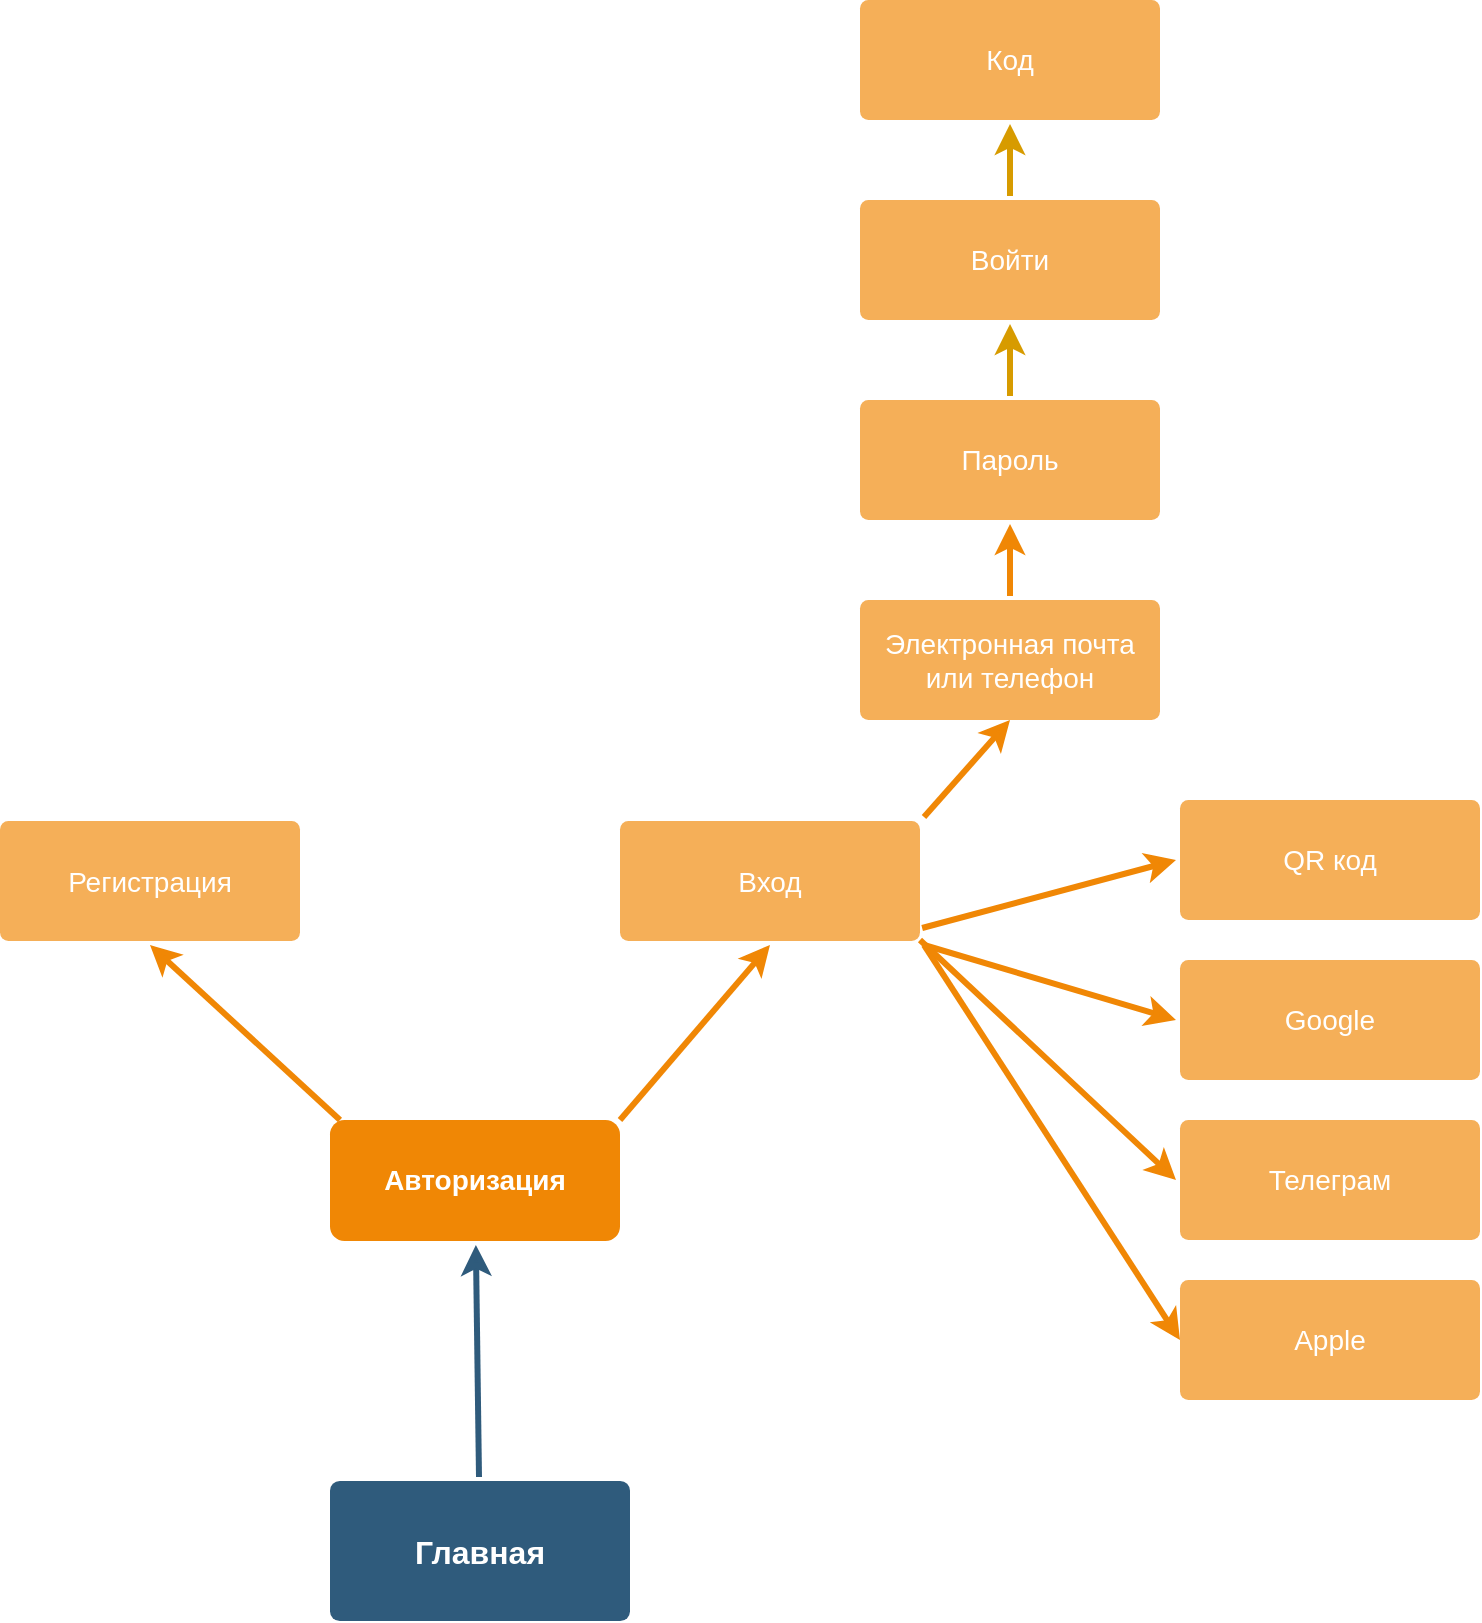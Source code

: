 <mxfile version="17.4.6" type="github">
  <diagram id="6a731a19-8d31-9384-78a2-239565b7b9f0" name="Page-1">
    <mxGraphModel dx="1374" dy="1630" grid="1" gridSize="10" guides="1" tooltips="1" connect="1" arrows="1" fold="1" page="1" pageScale="1" pageWidth="1169" pageHeight="827" background="none" math="0" shadow="0">
      <root>
        <mxCell id="0" />
        <mxCell id="1" parent="0" />
        <mxCell id="1745" value="" style="edgeStyle=none;rounded=0;jumpStyle=none;html=1;shadow=0;labelBackgroundColor=none;startArrow=none;startFill=0;endArrow=classic;endFill=1;jettySize=auto;orthogonalLoop=1;strokeColor=#2F5B7C;strokeWidth=3;fontFamily=Helvetica;fontSize=16;fontColor=#23445D;spacing=5;" parent="1" source="1749" target="1764" edge="1">
          <mxGeometry relative="1" as="geometry" />
        </mxCell>
        <mxCell id="1749" value="Главная" style="rounded=1;whiteSpace=wrap;html=1;shadow=0;labelBackgroundColor=none;strokeColor=none;strokeWidth=3;fillColor=#2F5B7C;fontFamily=Helvetica;fontSize=16;fontColor=#FFFFFF;align=center;fontStyle=1;spacing=5;arcSize=7;perimeterSpacing=2;" parent="1" vertex="1">
          <mxGeometry x="495" y="380.5" width="150" height="70" as="geometry" />
        </mxCell>
        <mxCell id="1764" value="Авторизация" style="rounded=1;whiteSpace=wrap;html=1;shadow=0;labelBackgroundColor=none;strokeColor=none;strokeWidth=3;fillColor=#F08705;fontFamily=Helvetica;fontSize=14;fontColor=#FFFFFF;align=center;spacing=5;fontStyle=1;arcSize=12;perimeterSpacing=2;" parent="1" vertex="1">
          <mxGeometry x="495" y="200" width="145" height="60.5" as="geometry" />
        </mxCell>
        <mxCell id="1767" value="Регистрация" style="rounded=1;whiteSpace=wrap;html=1;shadow=0;labelBackgroundColor=none;strokeColor=none;strokeWidth=3;fillColor=#f5af58;fontFamily=Helvetica;fontSize=14;fontColor=#FFFFFF;align=center;spacing=5;arcSize=7;perimeterSpacing=2;" parent="1" vertex="1">
          <mxGeometry x="330" y="50.5" width="150" height="60" as="geometry" />
        </mxCell>
        <mxCell id="1768" value="" style="edgeStyle=none;rounded=0;jumpStyle=none;html=1;shadow=0;labelBackgroundColor=none;startArrow=none;startFill=0;endArrow=classic;endFill=1;jettySize=auto;orthogonalLoop=1;strokeColor=#F08705;strokeWidth=3;fontFamily=Helvetica;fontSize=14;fontColor=#FFFFFF;spacing=5;entryX=0.5;entryY=1;entryDx=0;entryDy=0;" parent="1" target="1767" edge="1">
          <mxGeometry relative="1" as="geometry">
            <mxPoint x="500" y="200" as="sourcePoint" />
          </mxGeometry>
        </mxCell>
        <mxCell id="f_JenwYtqU6vvS3KqWA8-1779" value="Вход" style="rounded=1;whiteSpace=wrap;html=1;shadow=0;labelBackgroundColor=none;strokeColor=none;strokeWidth=3;fillColor=#f5af58;fontFamily=Helvetica;fontSize=14;fontColor=#FFFFFF;align=center;spacing=5;arcSize=7;perimeterSpacing=2;" vertex="1" parent="1">
          <mxGeometry x="640" y="50.5" width="150" height="60" as="geometry" />
        </mxCell>
        <mxCell id="f_JenwYtqU6vvS3KqWA8-1780" value="" style="edgeStyle=none;rounded=0;jumpStyle=none;html=1;shadow=0;labelBackgroundColor=none;startArrow=none;startFill=0;endArrow=classic;endFill=1;jettySize=auto;orthogonalLoop=1;strokeColor=#F08705;strokeWidth=3;fontFamily=Helvetica;fontSize=14;fontColor=#FFFFFF;spacing=5;entryX=0.5;entryY=1;entryDx=0;entryDy=0;" edge="1" parent="1" target="f_JenwYtqU6vvS3KqWA8-1779">
          <mxGeometry relative="1" as="geometry">
            <mxPoint x="640" y="200" as="sourcePoint" />
            <mxPoint x="415" y="122.5" as="targetPoint" />
          </mxGeometry>
        </mxCell>
        <mxCell id="f_JenwYtqU6vvS3KqWA8-1781" value="Электронная почта или телефон" style="rounded=1;whiteSpace=wrap;html=1;shadow=0;labelBackgroundColor=none;strokeColor=none;strokeWidth=3;fillColor=#f5af58;fontFamily=Helvetica;fontSize=14;fontColor=#FFFFFF;align=center;spacing=5;arcSize=7;perimeterSpacing=2;" vertex="1" parent="1">
          <mxGeometry x="760" y="-60" width="150" height="60" as="geometry" />
        </mxCell>
        <mxCell id="f_JenwYtqU6vvS3KqWA8-1798" value="" style="edgeStyle=orthogonalEdgeStyle;rounded=0;orthogonalLoop=1;jettySize=auto;html=1;fillColor=#ffe6cc;strokeColor=#D79B00;strokeWidth=3;" edge="1" parent="1" source="f_JenwYtqU6vvS3KqWA8-1782" target="f_JenwYtqU6vvS3KqWA8-1796">
          <mxGeometry relative="1" as="geometry" />
        </mxCell>
        <mxCell id="f_JenwYtqU6vvS3KqWA8-1782" value="Пароль" style="rounded=1;whiteSpace=wrap;html=1;shadow=0;labelBackgroundColor=none;strokeColor=none;strokeWidth=3;fillColor=#f5af58;fontFamily=Helvetica;fontSize=14;fontColor=#FFFFFF;align=center;spacing=5;arcSize=7;perimeterSpacing=2;gradientColor=none;" vertex="1" parent="1">
          <mxGeometry x="760" y="-160" width="150" height="60" as="geometry" />
        </mxCell>
        <mxCell id="f_JenwYtqU6vvS3KqWA8-1784" value="" style="edgeStyle=none;rounded=0;jumpStyle=none;html=1;shadow=0;labelBackgroundColor=none;startArrow=none;startFill=0;endArrow=classic;endFill=1;jettySize=auto;orthogonalLoop=1;strokeColor=#F08705;strokeWidth=3;fontFamily=Helvetica;fontSize=14;fontColor=#FFFFFF;spacing=5;entryX=0.5;entryY=1;entryDx=0;entryDy=0;exitX=0.5;exitY=0;exitDx=0;exitDy=0;" edge="1" parent="1" source="f_JenwYtqU6vvS3KqWA8-1781" target="f_JenwYtqU6vvS3KqWA8-1782">
          <mxGeometry relative="1" as="geometry">
            <mxPoint x="770" y="-12.5" as="sourcePoint" />
            <mxPoint x="845" y="-100" as="targetPoint" />
          </mxGeometry>
        </mxCell>
        <mxCell id="f_JenwYtqU6vvS3KqWA8-1785" value="" style="edgeStyle=none;rounded=0;jumpStyle=none;html=1;shadow=0;labelBackgroundColor=none;startArrow=none;startFill=0;endArrow=classic;endFill=1;jettySize=auto;orthogonalLoop=1;strokeColor=#F08705;strokeWidth=3;fontFamily=Helvetica;fontSize=14;fontColor=#FFFFFF;spacing=5;entryX=0.5;entryY=1;entryDx=0;entryDy=0;exitX=1;exitY=0;exitDx=0;exitDy=0;" edge="1" parent="1" source="f_JenwYtqU6vvS3KqWA8-1779">
          <mxGeometry relative="1" as="geometry">
            <mxPoint x="760" y="87.5" as="sourcePoint" />
            <mxPoint x="835" as="targetPoint" />
          </mxGeometry>
        </mxCell>
        <mxCell id="f_JenwYtqU6vvS3KqWA8-1786" value="QR код" style="rounded=1;whiteSpace=wrap;html=1;shadow=0;labelBackgroundColor=none;strokeColor=none;strokeWidth=3;fillColor=#f5af58;fontFamily=Helvetica;fontSize=14;fontColor=#FFFFFF;align=center;spacing=5;arcSize=7;perimeterSpacing=2;gradientColor=none;" vertex="1" parent="1">
          <mxGeometry x="920" y="40" width="150" height="60" as="geometry" />
        </mxCell>
        <mxCell id="f_JenwYtqU6vvS3KqWA8-1787" value="Google" style="rounded=1;whiteSpace=wrap;html=1;shadow=0;labelBackgroundColor=none;strokeColor=none;strokeWidth=3;fillColor=#f5af58;fontFamily=Helvetica;fontSize=14;fontColor=#FFFFFF;align=center;spacing=5;arcSize=7;perimeterSpacing=2;gradientColor=none;" vertex="1" parent="1">
          <mxGeometry x="920" y="120" width="150" height="60" as="geometry" />
        </mxCell>
        <mxCell id="f_JenwYtqU6vvS3KqWA8-1788" value="Телеграм" style="rounded=1;whiteSpace=wrap;html=1;shadow=0;labelBackgroundColor=none;strokeColor=none;strokeWidth=3;fillColor=#f5af58;fontFamily=Helvetica;fontSize=14;fontColor=#FFFFFF;align=center;spacing=5;arcSize=7;perimeterSpacing=2;gradientColor=none;" vertex="1" parent="1">
          <mxGeometry x="920" y="200" width="150" height="60" as="geometry" />
        </mxCell>
        <mxCell id="f_JenwYtqU6vvS3KqWA8-1789" value="Apple" style="rounded=1;whiteSpace=wrap;html=1;shadow=0;labelBackgroundColor=none;strokeColor=none;strokeWidth=3;fillColor=#f5af58;fontFamily=Helvetica;fontSize=14;fontColor=#FFFFFF;align=center;spacing=5;arcSize=7;perimeterSpacing=2;gradientColor=none;" vertex="1" parent="1">
          <mxGeometry x="920" y="280" width="150" height="60" as="geometry" />
        </mxCell>
        <mxCell id="f_JenwYtqU6vvS3KqWA8-1790" value="" style="edgeStyle=none;rounded=0;jumpStyle=none;html=1;shadow=0;labelBackgroundColor=none;startArrow=none;startFill=0;endArrow=classic;endFill=1;jettySize=auto;orthogonalLoop=1;strokeColor=#F08705;strokeWidth=3;fontFamily=Helvetica;fontSize=14;fontColor=#FFFFFF;spacing=5;entryX=0;entryY=0.5;entryDx=0;entryDy=0;exitX=0.994;exitY=0.867;exitDx=0;exitDy=0;exitPerimeter=0;" edge="1" parent="1" source="f_JenwYtqU6vvS3KqWA8-1779" target="f_JenwYtqU6vvS3KqWA8-1786">
          <mxGeometry relative="1" as="geometry">
            <mxPoint x="845" y="157.5" as="sourcePoint" />
            <mxPoint x="920" y="70" as="targetPoint" />
          </mxGeometry>
        </mxCell>
        <mxCell id="f_JenwYtqU6vvS3KqWA8-1791" value="" style="edgeStyle=none;rounded=0;jumpStyle=none;html=1;shadow=0;labelBackgroundColor=none;startArrow=none;startFill=0;endArrow=classic;endFill=1;jettySize=auto;orthogonalLoop=1;strokeColor=#F08705;strokeWidth=3;fontFamily=Helvetica;fontSize=14;fontColor=#FFFFFF;spacing=5;entryX=0.5;entryY=1;entryDx=0;entryDy=0;exitX=1;exitY=1;exitDx=0;exitDy=0;" edge="1" parent="1" source="f_JenwYtqU6vvS3KqWA8-1779">
          <mxGeometry relative="1" as="geometry">
            <mxPoint x="845" y="397.5" as="sourcePoint" />
            <mxPoint x="920" y="310" as="targetPoint" />
          </mxGeometry>
        </mxCell>
        <mxCell id="f_JenwYtqU6vvS3KqWA8-1792" value="" style="edgeStyle=none;rounded=0;jumpStyle=none;html=1;shadow=0;labelBackgroundColor=none;startArrow=none;startFill=0;endArrow=classic;endFill=1;jettySize=auto;orthogonalLoop=1;strokeColor=#F08705;strokeWidth=3;fontFamily=Helvetica;fontSize=14;fontColor=#FFFFFF;spacing=5;entryX=0;entryY=0.5;entryDx=0;entryDy=0;exitX=1;exitY=1;exitDx=0;exitDy=0;" edge="1" parent="1" source="f_JenwYtqU6vvS3KqWA8-1779" target="f_JenwYtqU6vvS3KqWA8-1787">
          <mxGeometry relative="1" as="geometry">
            <mxPoint x="670" y="230" as="sourcePoint" />
            <mxPoint x="745" y="142.5" as="targetPoint" />
          </mxGeometry>
        </mxCell>
        <mxCell id="f_JenwYtqU6vvS3KqWA8-1793" value="" style="edgeStyle=none;rounded=0;jumpStyle=none;html=1;shadow=0;labelBackgroundColor=none;startArrow=none;startFill=0;endArrow=classic;endFill=1;jettySize=auto;orthogonalLoop=1;strokeColor=#F08705;strokeWidth=3;fontFamily=Helvetica;fontSize=14;fontColor=#FFFFFF;spacing=5;entryX=0;entryY=0.5;entryDx=0;entryDy=0;" edge="1" parent="1" target="f_JenwYtqU6vvS3KqWA8-1788">
          <mxGeometry relative="1" as="geometry">
            <mxPoint x="790" y="110" as="sourcePoint" />
            <mxPoint x="755" y="152.5" as="targetPoint" />
          </mxGeometry>
        </mxCell>
        <mxCell id="f_JenwYtqU6vvS3KqWA8-1800" value="" style="edgeStyle=orthogonalEdgeStyle;rounded=0;orthogonalLoop=1;jettySize=auto;html=1;strokeColor=#D79B00;strokeWidth=3;" edge="1" parent="1" source="f_JenwYtqU6vvS3KqWA8-1796" target="f_JenwYtqU6vvS3KqWA8-1799">
          <mxGeometry relative="1" as="geometry" />
        </mxCell>
        <mxCell id="f_JenwYtqU6vvS3KqWA8-1796" value="Войти" style="rounded=1;whiteSpace=wrap;html=1;shadow=0;labelBackgroundColor=none;strokeColor=none;strokeWidth=3;fillColor=#f5af58;fontFamily=Helvetica;fontSize=14;fontColor=#FFFFFF;align=center;spacing=5;arcSize=7;perimeterSpacing=2;gradientColor=none;" vertex="1" parent="1">
          <mxGeometry x="760" y="-260" width="150" height="60" as="geometry" />
        </mxCell>
        <mxCell id="f_JenwYtqU6vvS3KqWA8-1799" value="Код" style="rounded=1;whiteSpace=wrap;html=1;shadow=0;labelBackgroundColor=none;strokeColor=none;strokeWidth=3;fillColor=#f5af58;fontFamily=Helvetica;fontSize=14;fontColor=#FFFFFF;align=center;spacing=5;arcSize=7;perimeterSpacing=2;gradientColor=none;" vertex="1" parent="1">
          <mxGeometry x="760" y="-360" width="150" height="60" as="geometry" />
        </mxCell>
      </root>
    </mxGraphModel>
  </diagram>
</mxfile>
